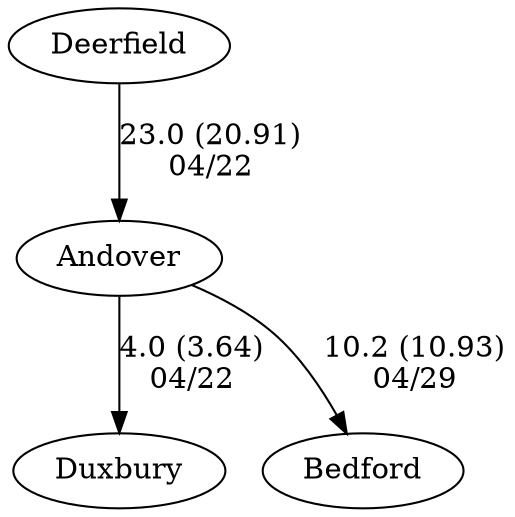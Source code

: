 digraph girls2eightsAndover {Andover [URL="girls2eightsAndoverAndover.html"];Duxbury [URL="girls2eightsAndoverDuxbury.html"];Deerfield [URL="girls2eightsAndoverDeerfield.html"];Bedford [URL="girls2eightsAndoverBedford.html"];Andover -> Bedford[label="10.2 (10.93)
04/29", weight="90", tooltip="NEIRA Boys & Girls Eights,Hanover High School vs. Andover vs. Bedford			
Distance: 1400m Conditions: Rowing upstream. A bit choppy for half of the races. Thank you to the visiting teams for making the trip. Comments: Great day of Racing. Hanover happy to have their first race of the year done!
None", URL="http://www.row2k.com/results/resultspage.cfm?UID=A72EC75AB47BAC85370264E961636B03&cat=5", random="random"]; 
Deerfield -> Andover[label="23.0 (20.91)
04/22", weight="77", tooltip="NEIRA Boys & Girls Eights,Phillips Academy Andover vs. Duxbury, St. John's Prep (Boys), Deerfield (Girls)			
Distance: 1650m Conditions: Following current, 10-15mph headwind. Comments: Order of racing: G2, B3, G1, B2, B1, G3, B4, G4. Times should not be compared as crews were started with a floating start and conditions built throughout the afternoon.
In the B4 race, Andover and St. John's Prep combined rowers to make an entry.
Thank you to Duxbury, Deerfield, and St. John's Prep for making the drive. Great day of racing for all crews.
None", URL="http://www.row2k.com/results/resultspage.cfm?UID=6106BB7A2E3E18B19D2FB62C590A2D45&cat=5", random="random"]; 
Andover -> Duxbury[label="4.0 (3.64)
04/22", weight="96", tooltip="NEIRA Boys & Girls Eights,Phillips Academy Andover vs. Duxbury, St. John's Prep (Boys), Deerfield (Girls)			
Distance: 1650m Conditions: Following current, 10-15mph headwind. Comments: Order of racing: G2, B3, G1, B2, B1, G3, B4, G4. Times should not be compared as crews were started with a floating start and conditions built throughout the afternoon.
In the B4 race, Andover and St. John's Prep combined rowers to make an entry.
Thank you to Duxbury, Deerfield, and St. John's Prep for making the drive. Great day of racing for all crews.
None", URL="http://www.row2k.com/results/resultspage.cfm?UID=6106BB7A2E3E18B19D2FB62C590A2D45&cat=5", random="random"]}